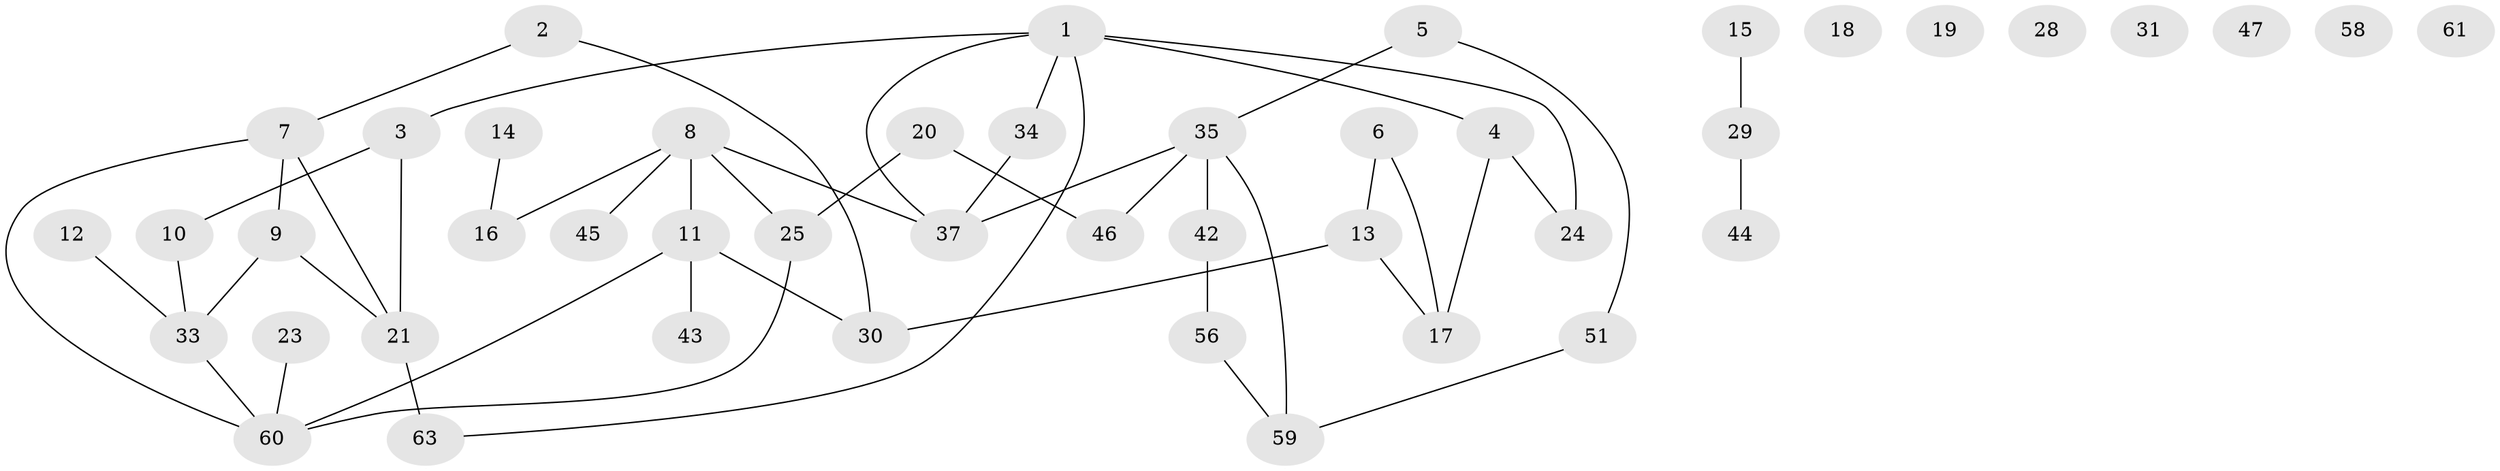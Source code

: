 // Generated by graph-tools (version 1.1) at 2025/23/03/03/25 07:23:28]
// undirected, 45 vertices, 50 edges
graph export_dot {
graph [start="1"]
  node [color=gray90,style=filled];
  1 [super="+53"];
  2;
  3 [super="+27"];
  4 [super="+32"];
  5 [super="+50"];
  6;
  7 [super="+62"];
  8 [super="+22"];
  9 [super="+40"];
  10 [super="+26"];
  11 [super="+36"];
  12;
  13 [super="+55"];
  14;
  15;
  16 [super="+57"];
  17 [super="+41"];
  18;
  19;
  20;
  21;
  23 [super="+39"];
  24;
  25;
  28;
  29 [super="+49"];
  30;
  31;
  33 [super="+38"];
  34;
  35 [super="+48"];
  37;
  42;
  43;
  44;
  45;
  46 [super="+54"];
  47;
  51 [super="+52"];
  56 [super="+64"];
  58;
  59;
  60 [super="+65"];
  61;
  63;
  1 -- 24;
  1 -- 63;
  1 -- 34;
  1 -- 4;
  1 -- 37;
  1 -- 3;
  2 -- 30;
  2 -- 7;
  3 -- 21;
  3 -- 10;
  4 -- 24;
  4 -- 17;
  5 -- 35;
  5 -- 51;
  6 -- 13;
  6 -- 17;
  7 -- 21;
  7 -- 9;
  7 -- 60;
  8 -- 11;
  8 -- 25;
  8 -- 37;
  8 -- 45;
  8 -- 16;
  9 -- 21;
  9 -- 33;
  10 -- 33;
  11 -- 43;
  11 -- 60;
  11 -- 30;
  12 -- 33;
  13 -- 30;
  13 -- 17;
  14 -- 16;
  15 -- 29;
  20 -- 25;
  20 -- 46;
  21 -- 63;
  23 -- 60;
  25 -- 60;
  29 -- 44;
  33 -- 60 [weight=2];
  34 -- 37;
  35 -- 42;
  35 -- 46;
  35 -- 59;
  35 -- 37;
  42 -- 56;
  51 -- 59;
  56 -- 59;
}
